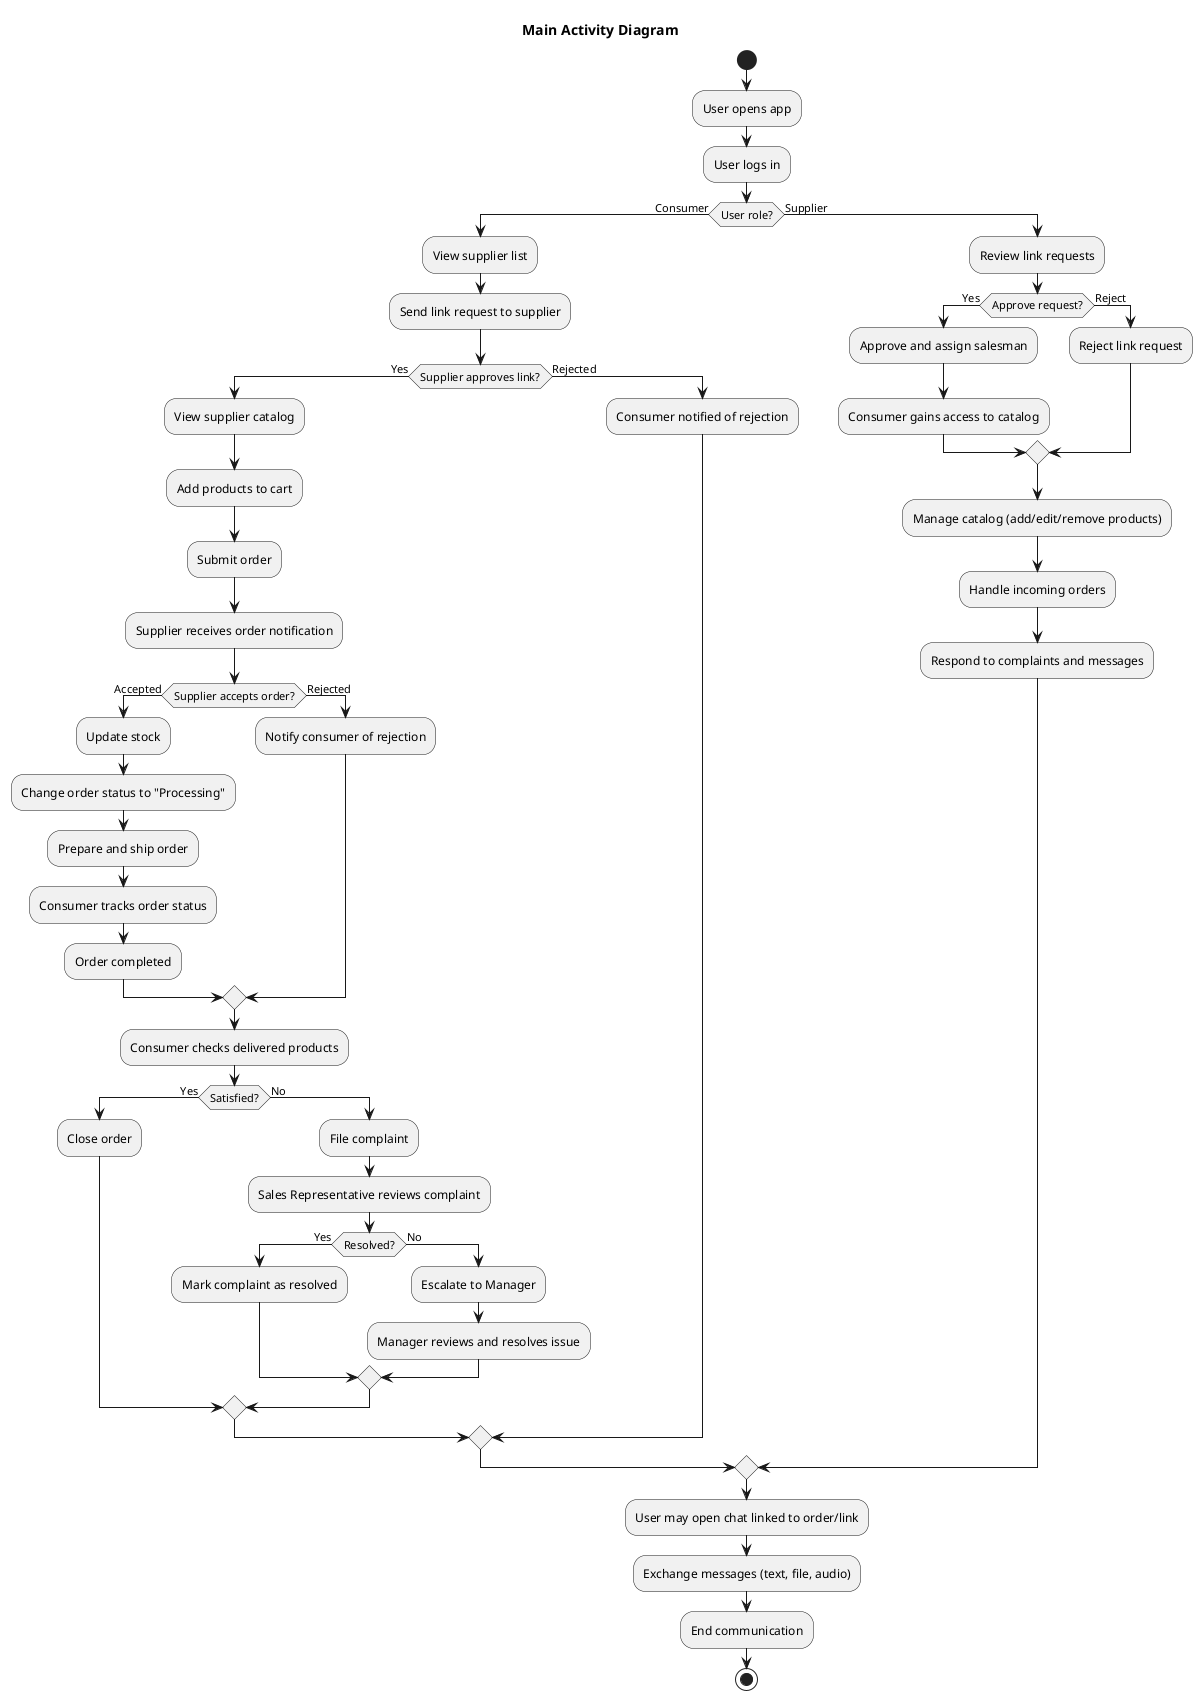 @startuml
title Main Activity Diagram

start

:User opens app;
:User logs in;

if (User role?) then (Consumer)
  :View supplier list;
  :Send link request to supplier;
  if (Supplier approves link?) then (Yes)
    :View supplier catalog;
    :Add products to cart;
    :Submit order;

    :Supplier receives order notification;
    if (Supplier accepts order?) then (Accepted)
      :Update stock;
      :Change order status to "Processing";
      :Prepare and ship order;
      :Consumer tracks order status;
      :Order completed;
    else (Rejected)
      :Notify consumer of rejection;
    endif

    :Consumer checks delivered products;
    if (Satisfied?) then (Yes)
      :Close order;
    else (No)
      :File complaint;
      :Sales Representative reviews complaint;
      if (Resolved?) then (Yes)
        :Mark complaint as resolved;
      else (No)
        :Escalate to Manager;
        :Manager reviews and resolves issue;
      endif
    endif

  else (Rejected)
    :Consumer notified of rejection;
  endif

else (Supplier)
  :Review link requests;
  if (Approve request?) then (Yes)
    :Approve and assign salesman;
    :Consumer gains access to catalog;
  else (Reject)
    :Reject link request;
  endif
  :Manage catalog (add/edit/remove products);
  :Handle incoming orders;
  :Respond to complaints and messages;
endif

:User may open chat linked to order/link;
:Exchange messages (text, file, audio);
:End communication;

stop
@enduml

